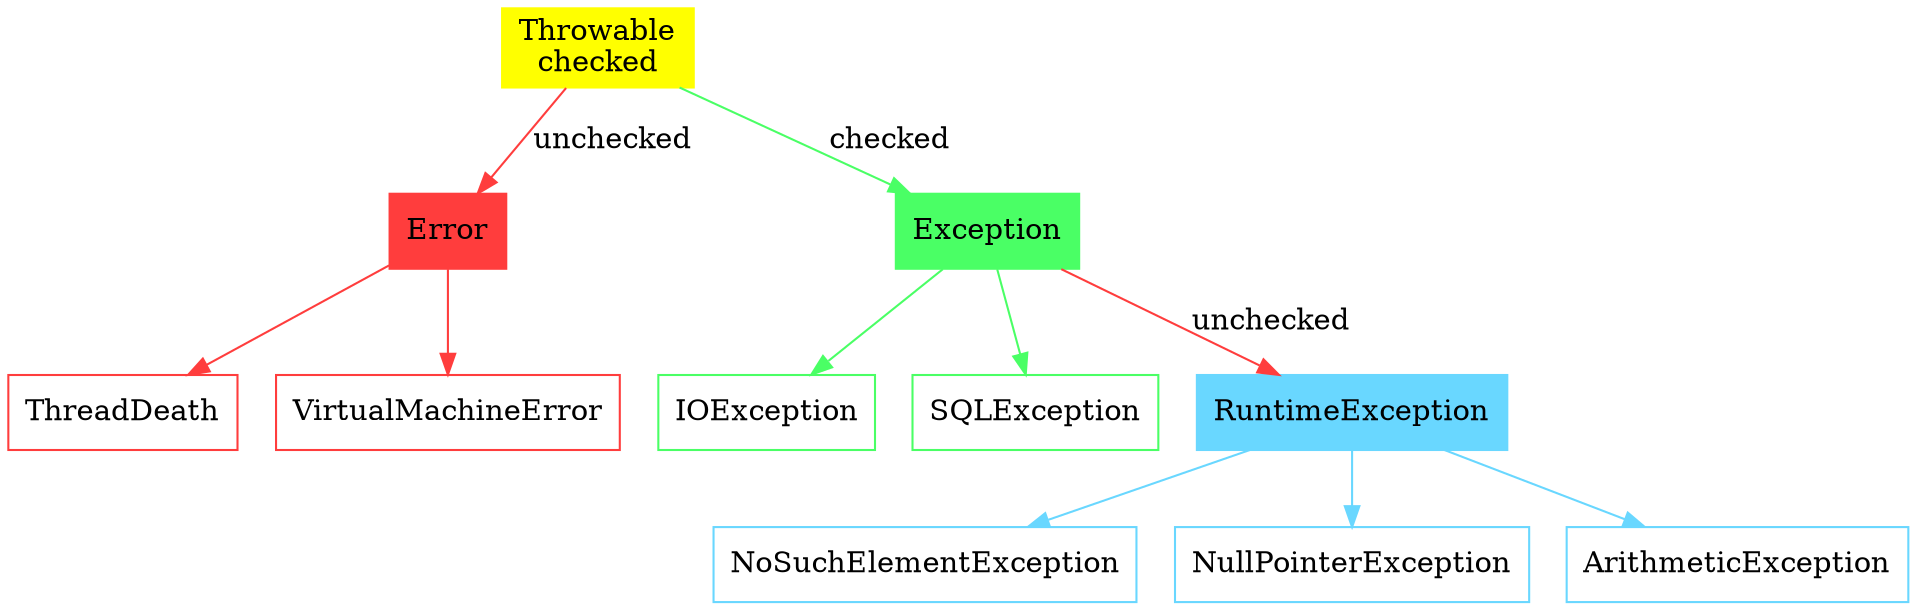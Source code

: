 digraph  Throw{
  Throwable [label = "Throwable\nchecked", shape = box, color=yellow, style=filled]

  Error [label = "Error", shape = box, color="#ff3d3d", style=filled]
  ThreadDeath [label = "ThreadDeath", shape = box, color="#ff3d3d"]
  VMError [label = "VirtualMachineError", shape = box, color="#ff3d3d"]

  Exception [label = "Exception", shape = box, color="#4aff65", style=filled]
  IOException [label = "IOException", shape = box, color="#4aff65"]
  SQLException [label = "SQLException", shape = box, color="#4aff65"]
  RuntimeException [label = "RuntimeException", shape = box, color="#69d7ff", style=filled]
  NoSuchElementException [label = "NoSuchElementException", shape = box, color="#69d7ff"]
  NullPointerException [label = "NullPointerException", shape = box, color="#69d7ff"]
  ArithmeticException [label = "ArithmeticException", shape = box, color="#69d7ff"]

  Throwable -> Error [label=unchecked, color="#ff3d3d"]
  Error -> ThreadDeath [color="#ff3d3d"]
  Error -> VMError [color="#ff3d3d"]
  Throwable -> Exception [label=checked, color="#4aff65"]
  Exception -> RuntimeException [label=unchecked, color="#ff3d3d"]
  Exception -> IOException [color="#4aff65"]
  Exception -> SQLException [color="#4aff65"]
  RuntimeException -> NoSuchElementException [color="#69d7ff"]
  RuntimeException -> NullPointerException [color="#69d7ff"]
  RuntimeException -> ArithmeticException [color="#69d7ff"]
}